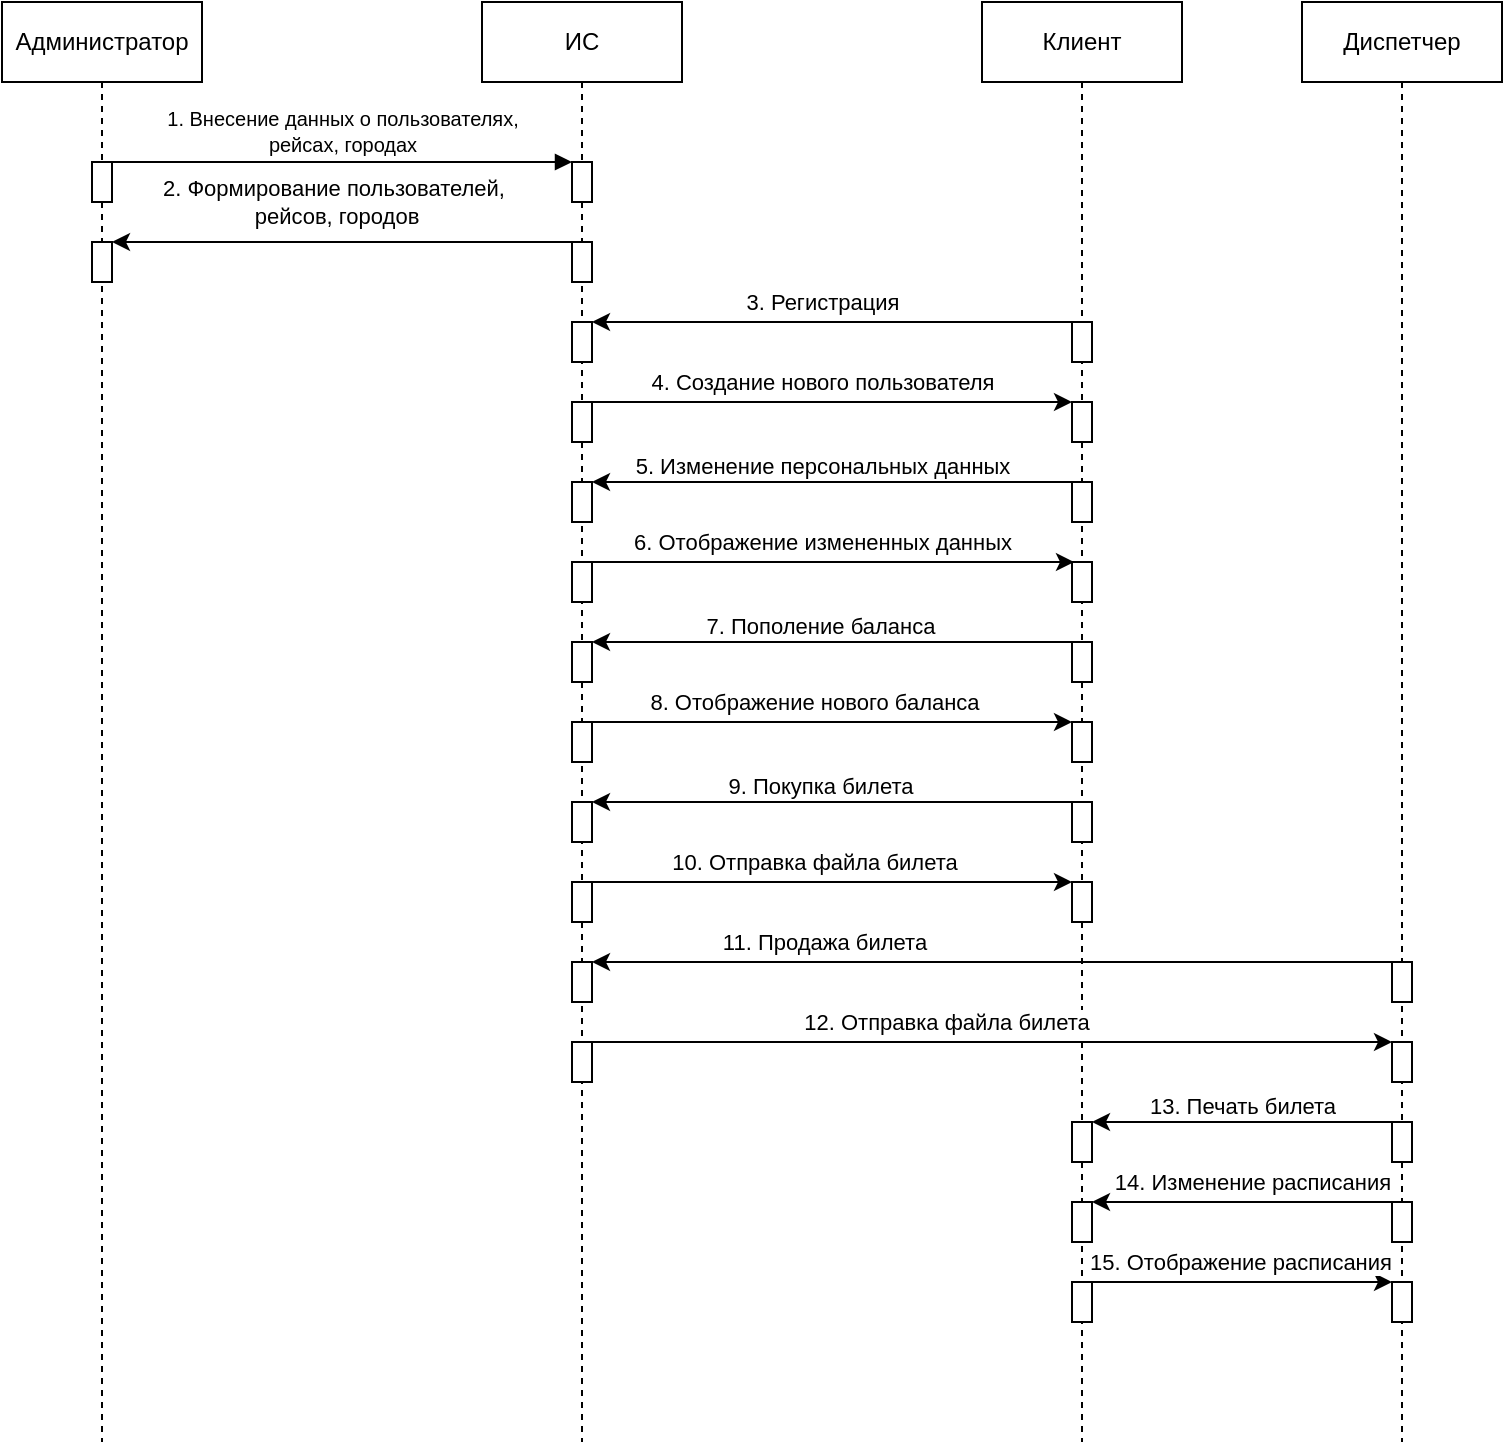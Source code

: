 <mxfile version="21.1.4" type="device">
  <diagram name="Page-1" id="2YBvvXClWsGukQMizWep">
    <mxGraphModel dx="1256" dy="1424" grid="1" gridSize="10" guides="1" tooltips="1" connect="1" arrows="1" fold="1" page="1" pageScale="1" pageWidth="850" pageHeight="1100" math="0" shadow="0">
      <root>
        <mxCell id="0" />
        <mxCell id="1" parent="0" />
        <mxCell id="aM9ryv3xv72pqoxQDRHE-1" value="Администратор" style="shape=umlLifeline;perimeter=lifelinePerimeter;whiteSpace=wrap;html=1;container=0;dropTarget=0;collapsible=0;recursiveResize=0;outlineConnect=0;portConstraint=eastwest;newEdgeStyle={&quot;edgeStyle&quot;:&quot;elbowEdgeStyle&quot;,&quot;elbow&quot;:&quot;vertical&quot;,&quot;curved&quot;:0,&quot;rounded&quot;:0};" parent="1" vertex="1">
          <mxGeometry x="40" y="40" width="100" height="720" as="geometry" />
        </mxCell>
        <mxCell id="aM9ryv3xv72pqoxQDRHE-2" value="" style="html=1;points=[];perimeter=orthogonalPerimeter;outlineConnect=0;targetShapes=umlLifeline;portConstraint=eastwest;newEdgeStyle={&quot;edgeStyle&quot;:&quot;elbowEdgeStyle&quot;,&quot;elbow&quot;:&quot;vertical&quot;,&quot;curved&quot;:0,&quot;rounded&quot;:0};" parent="aM9ryv3xv72pqoxQDRHE-1" vertex="1">
          <mxGeometry x="45" y="80" width="10" height="20" as="geometry" />
        </mxCell>
        <mxCell id="aM9ryv3xv72pqoxQDRHE-4" value="" style="html=1;points=[];perimeter=orthogonalPerimeter;outlineConnect=0;targetShapes=umlLifeline;portConstraint=eastwest;newEdgeStyle={&quot;edgeStyle&quot;:&quot;elbowEdgeStyle&quot;,&quot;elbow&quot;:&quot;vertical&quot;,&quot;curved&quot;:0,&quot;rounded&quot;:0};" parent="aM9ryv3xv72pqoxQDRHE-1" vertex="1">
          <mxGeometry x="45" y="120" width="10" height="20" as="geometry" />
        </mxCell>
        <mxCell id="aM9ryv3xv72pqoxQDRHE-5" value="Диспетчер" style="shape=umlLifeline;perimeter=lifelinePerimeter;whiteSpace=wrap;html=1;container=0;dropTarget=0;collapsible=0;recursiveResize=0;outlineConnect=0;portConstraint=eastwest;newEdgeStyle={&quot;edgeStyle&quot;:&quot;elbowEdgeStyle&quot;,&quot;elbow&quot;:&quot;vertical&quot;,&quot;curved&quot;:0,&quot;rounded&quot;:0};" parent="1" vertex="1">
          <mxGeometry x="690" y="40" width="100" height="720" as="geometry" />
        </mxCell>
        <mxCell id="aM9ryv3xv72pqoxQDRHE-6" value="" style="html=1;points=[];perimeter=orthogonalPerimeter;outlineConnect=0;targetShapes=umlLifeline;portConstraint=eastwest;newEdgeStyle={&quot;edgeStyle&quot;:&quot;elbowEdgeStyle&quot;,&quot;elbow&quot;:&quot;vertical&quot;,&quot;curved&quot;:0,&quot;rounded&quot;:0};" parent="aM9ryv3xv72pqoxQDRHE-5" vertex="1">
          <mxGeometry x="45" y="480" width="10" height="20" as="geometry" />
        </mxCell>
        <mxCell id="x9hqwlAoUdTQ803so25I-20" value="" style="html=1;points=[];perimeter=orthogonalPerimeter;outlineConnect=0;targetShapes=umlLifeline;portConstraint=eastwest;newEdgeStyle={&quot;edgeStyle&quot;:&quot;elbowEdgeStyle&quot;,&quot;elbow&quot;:&quot;vertical&quot;,&quot;curved&quot;:0,&quot;rounded&quot;:0};" vertex="1" parent="aM9ryv3xv72pqoxQDRHE-5">
          <mxGeometry x="45" y="520" width="10" height="20" as="geometry" />
        </mxCell>
        <mxCell id="x9hqwlAoUdTQ803so25I-25" value="" style="html=1;points=[];perimeter=orthogonalPerimeter;outlineConnect=0;targetShapes=umlLifeline;portConstraint=eastwest;newEdgeStyle={&quot;edgeStyle&quot;:&quot;elbowEdgeStyle&quot;,&quot;elbow&quot;:&quot;vertical&quot;,&quot;curved&quot;:0,&quot;rounded&quot;:0};" vertex="1" parent="aM9ryv3xv72pqoxQDRHE-5">
          <mxGeometry x="45" y="560" width="10" height="20" as="geometry" />
        </mxCell>
        <mxCell id="x9hqwlAoUdTQ803so25I-26" value="" style="html=1;points=[];perimeter=orthogonalPerimeter;outlineConnect=0;targetShapes=umlLifeline;portConstraint=eastwest;newEdgeStyle={&quot;edgeStyle&quot;:&quot;elbowEdgeStyle&quot;,&quot;elbow&quot;:&quot;vertical&quot;,&quot;curved&quot;:0,&quot;rounded&quot;:0};" vertex="1" parent="aM9ryv3xv72pqoxQDRHE-5">
          <mxGeometry x="45" y="600" width="10" height="20" as="geometry" />
        </mxCell>
        <mxCell id="x9hqwlAoUdTQ803so25I-27" value="" style="html=1;points=[];perimeter=orthogonalPerimeter;outlineConnect=0;targetShapes=umlLifeline;portConstraint=eastwest;newEdgeStyle={&quot;edgeStyle&quot;:&quot;elbowEdgeStyle&quot;,&quot;elbow&quot;:&quot;vertical&quot;,&quot;curved&quot;:0,&quot;rounded&quot;:0};" vertex="1" parent="aM9ryv3xv72pqoxQDRHE-5">
          <mxGeometry x="45" y="640" width="10" height="20" as="geometry" />
        </mxCell>
        <mxCell id="aM9ryv3xv72pqoxQDRHE-7" value="&lt;font style=&quot;font-size: 10px;&quot;&gt;1. Внесение данных о пользователях, &lt;br&gt;рейсах, городах&lt;/font&gt;" style="html=1;verticalAlign=bottom;endArrow=block;edgeStyle=elbowEdgeStyle;elbow=vertical;curved=0;rounded=0;" parent="1" source="aM9ryv3xv72pqoxQDRHE-2" target="39HhUViDiwwK5Iz8s8_C-10" edge="1">
          <mxGeometry relative="1" as="geometry">
            <mxPoint x="195" y="130" as="sourcePoint" />
            <Array as="points">
              <mxPoint x="180" y="120" />
            </Array>
            <mxPoint x="300" y="120" as="targetPoint" />
            <mxPoint as="offset" />
          </mxGeometry>
        </mxCell>
        <mxCell id="39HhUViDiwwK5Iz8s8_C-1" value="Клиент" style="shape=umlLifeline;perimeter=lifelinePerimeter;whiteSpace=wrap;html=1;container=0;dropTarget=0;collapsible=0;recursiveResize=0;outlineConnect=0;portConstraint=eastwest;newEdgeStyle={&quot;edgeStyle&quot;:&quot;elbowEdgeStyle&quot;,&quot;elbow&quot;:&quot;vertical&quot;,&quot;curved&quot;:0,&quot;rounded&quot;:0};" parent="1" vertex="1">
          <mxGeometry x="530" y="40" width="100" height="720" as="geometry" />
        </mxCell>
        <mxCell id="39HhUViDiwwK5Iz8s8_C-2" value="" style="html=1;points=[];perimeter=orthogonalPerimeter;outlineConnect=0;targetShapes=umlLifeline;portConstraint=eastwest;newEdgeStyle={&quot;edgeStyle&quot;:&quot;elbowEdgeStyle&quot;,&quot;elbow&quot;:&quot;vertical&quot;,&quot;curved&quot;:0,&quot;rounded&quot;:0};" parent="39HhUViDiwwK5Iz8s8_C-1" vertex="1">
          <mxGeometry x="45" y="160" width="10" height="20" as="geometry" />
        </mxCell>
        <mxCell id="39HhUViDiwwK5Iz8s8_C-16" value="" style="html=1;points=[];perimeter=orthogonalPerimeter;outlineConnect=0;targetShapes=umlLifeline;portConstraint=eastwest;newEdgeStyle={&quot;edgeStyle&quot;:&quot;elbowEdgeStyle&quot;,&quot;elbow&quot;:&quot;vertical&quot;,&quot;curved&quot;:0,&quot;rounded&quot;:0};" parent="39HhUViDiwwK5Iz8s8_C-1" vertex="1">
          <mxGeometry x="45" y="200" width="10" height="20" as="geometry" />
        </mxCell>
        <mxCell id="39HhUViDiwwK5Iz8s8_C-19" value="" style="html=1;points=[];perimeter=orthogonalPerimeter;outlineConnect=0;targetShapes=umlLifeline;portConstraint=eastwest;newEdgeStyle={&quot;edgeStyle&quot;:&quot;elbowEdgeStyle&quot;,&quot;elbow&quot;:&quot;vertical&quot;,&quot;curved&quot;:0,&quot;rounded&quot;:0};" parent="39HhUViDiwwK5Iz8s8_C-1" vertex="1">
          <mxGeometry x="45" y="240" width="10" height="20" as="geometry" />
        </mxCell>
        <mxCell id="39HhUViDiwwK5Iz8s8_C-25" value="" style="html=1;points=[];perimeter=orthogonalPerimeter;outlineConnect=0;targetShapes=umlLifeline;portConstraint=eastwest;newEdgeStyle={&quot;edgeStyle&quot;:&quot;elbowEdgeStyle&quot;,&quot;elbow&quot;:&quot;vertical&quot;,&quot;curved&quot;:0,&quot;rounded&quot;:0};" parent="39HhUViDiwwK5Iz8s8_C-1" vertex="1">
          <mxGeometry x="45" y="280" width="10" height="20" as="geometry" />
        </mxCell>
        <mxCell id="39HhUViDiwwK5Iz8s8_C-29" value="" style="html=1;points=[];perimeter=orthogonalPerimeter;outlineConnect=0;targetShapes=umlLifeline;portConstraint=eastwest;newEdgeStyle={&quot;edgeStyle&quot;:&quot;elbowEdgeStyle&quot;,&quot;elbow&quot;:&quot;vertical&quot;,&quot;curved&quot;:0,&quot;rounded&quot;:0};" parent="39HhUViDiwwK5Iz8s8_C-1" vertex="1">
          <mxGeometry x="45" y="320" width="10" height="20" as="geometry" />
        </mxCell>
        <mxCell id="39HhUViDiwwK5Iz8s8_C-34" value="" style="html=1;points=[];perimeter=orthogonalPerimeter;outlineConnect=0;targetShapes=umlLifeline;portConstraint=eastwest;newEdgeStyle={&quot;edgeStyle&quot;:&quot;elbowEdgeStyle&quot;,&quot;elbow&quot;:&quot;vertical&quot;,&quot;curved&quot;:0,&quot;rounded&quot;:0};" parent="39HhUViDiwwK5Iz8s8_C-1" vertex="1">
          <mxGeometry x="45" y="360" width="10" height="20" as="geometry" />
        </mxCell>
        <mxCell id="x9hqwlAoUdTQ803so25I-1" value="" style="html=1;points=[];perimeter=orthogonalPerimeter;outlineConnect=0;targetShapes=umlLifeline;portConstraint=eastwest;newEdgeStyle={&quot;edgeStyle&quot;:&quot;elbowEdgeStyle&quot;,&quot;elbow&quot;:&quot;vertical&quot;,&quot;curved&quot;:0,&quot;rounded&quot;:0};" vertex="1" parent="39HhUViDiwwK5Iz8s8_C-1">
          <mxGeometry x="45" y="400" width="10" height="20" as="geometry" />
        </mxCell>
        <mxCell id="x9hqwlAoUdTQ803so25I-7" value="" style="html=1;points=[];perimeter=orthogonalPerimeter;outlineConnect=0;targetShapes=umlLifeline;portConstraint=eastwest;newEdgeStyle={&quot;edgeStyle&quot;:&quot;elbowEdgeStyle&quot;,&quot;elbow&quot;:&quot;vertical&quot;,&quot;curved&quot;:0,&quot;rounded&quot;:0};" vertex="1" parent="39HhUViDiwwK5Iz8s8_C-1">
          <mxGeometry x="45" y="440" width="10" height="20" as="geometry" />
        </mxCell>
        <mxCell id="x9hqwlAoUdTQ803so25I-17" value="" style="html=1;points=[];perimeter=orthogonalPerimeter;outlineConnect=0;targetShapes=umlLifeline;portConstraint=eastwest;newEdgeStyle={&quot;edgeStyle&quot;:&quot;elbowEdgeStyle&quot;,&quot;elbow&quot;:&quot;vertical&quot;,&quot;curved&quot;:0,&quot;rounded&quot;:0};" vertex="1" parent="39HhUViDiwwK5Iz8s8_C-1">
          <mxGeometry x="45" y="560" width="10" height="20" as="geometry" />
        </mxCell>
        <mxCell id="x9hqwlAoUdTQ803so25I-29" value="" style="html=1;points=[];perimeter=orthogonalPerimeter;outlineConnect=0;targetShapes=umlLifeline;portConstraint=eastwest;newEdgeStyle={&quot;edgeStyle&quot;:&quot;elbowEdgeStyle&quot;,&quot;elbow&quot;:&quot;vertical&quot;,&quot;curved&quot;:0,&quot;rounded&quot;:0};" vertex="1" parent="39HhUViDiwwK5Iz8s8_C-1">
          <mxGeometry x="45" y="600" width="10" height="20" as="geometry" />
        </mxCell>
        <mxCell id="x9hqwlAoUdTQ803so25I-30" value="" style="html=1;points=[];perimeter=orthogonalPerimeter;outlineConnect=0;targetShapes=umlLifeline;portConstraint=eastwest;newEdgeStyle={&quot;edgeStyle&quot;:&quot;elbowEdgeStyle&quot;,&quot;elbow&quot;:&quot;vertical&quot;,&quot;curved&quot;:0,&quot;rounded&quot;:0};" vertex="1" parent="39HhUViDiwwK5Iz8s8_C-1">
          <mxGeometry x="45" y="640" width="10" height="20" as="geometry" />
        </mxCell>
        <mxCell id="39HhUViDiwwK5Iz8s8_C-8" value="3. Регистрация" style="endArrow=classic;html=1;rounded=0;" parent="1" target="39HhUViDiwwK5Iz8s8_C-14" edge="1">
          <mxGeometry x="0.042" y="-10" width="50" height="50" relative="1" as="geometry">
            <mxPoint x="575" y="200" as="sourcePoint" />
            <mxPoint x="400" y="200" as="targetPoint" />
            <mxPoint as="offset" />
          </mxGeometry>
        </mxCell>
        <mxCell id="39HhUViDiwwK5Iz8s8_C-9" value="ИС" style="shape=umlLifeline;perimeter=lifelinePerimeter;whiteSpace=wrap;html=1;container=0;dropTarget=0;collapsible=0;recursiveResize=0;outlineConnect=0;portConstraint=eastwest;newEdgeStyle={&quot;edgeStyle&quot;:&quot;elbowEdgeStyle&quot;,&quot;elbow&quot;:&quot;vertical&quot;,&quot;curved&quot;:0,&quot;rounded&quot;:0};" parent="1" vertex="1">
          <mxGeometry x="280" y="40" width="100" height="720" as="geometry" />
        </mxCell>
        <mxCell id="39HhUViDiwwK5Iz8s8_C-10" value="" style="html=1;points=[];perimeter=orthogonalPerimeter;outlineConnect=0;targetShapes=umlLifeline;portConstraint=eastwest;newEdgeStyle={&quot;edgeStyle&quot;:&quot;elbowEdgeStyle&quot;,&quot;elbow&quot;:&quot;vertical&quot;,&quot;curved&quot;:0,&quot;rounded&quot;:0};" parent="39HhUViDiwwK5Iz8s8_C-9" vertex="1">
          <mxGeometry x="45" y="80" width="10" height="20" as="geometry" />
        </mxCell>
        <mxCell id="39HhUViDiwwK5Iz8s8_C-11" value="" style="html=1;points=[];perimeter=orthogonalPerimeter;outlineConnect=0;targetShapes=umlLifeline;portConstraint=eastwest;newEdgeStyle={&quot;edgeStyle&quot;:&quot;elbowEdgeStyle&quot;,&quot;elbow&quot;:&quot;vertical&quot;,&quot;curved&quot;:0,&quot;rounded&quot;:0};" parent="39HhUViDiwwK5Iz8s8_C-9" vertex="1">
          <mxGeometry x="45" y="120" width="10" height="20" as="geometry" />
        </mxCell>
        <mxCell id="39HhUViDiwwK5Iz8s8_C-14" value="" style="html=1;points=[];perimeter=orthogonalPerimeter;outlineConnect=0;targetShapes=umlLifeline;portConstraint=eastwest;newEdgeStyle={&quot;edgeStyle&quot;:&quot;elbowEdgeStyle&quot;,&quot;elbow&quot;:&quot;vertical&quot;,&quot;curved&quot;:0,&quot;rounded&quot;:0};" parent="39HhUViDiwwK5Iz8s8_C-9" vertex="1">
          <mxGeometry x="45" y="160" width="10" height="20" as="geometry" />
        </mxCell>
        <mxCell id="39HhUViDiwwK5Iz8s8_C-23" style="edgeStyle=elbowEdgeStyle;rounded=0;orthogonalLoop=1;jettySize=auto;html=1;elbow=vertical;curved=0;" parent="39HhUViDiwwK5Iz8s8_C-9" source="39HhUViDiwwK5Iz8s8_C-15" target="39HhUViDiwwK5Iz8s8_C-9" edge="1">
          <mxGeometry relative="1" as="geometry" />
        </mxCell>
        <mxCell id="39HhUViDiwwK5Iz8s8_C-15" value="" style="html=1;points=[];perimeter=orthogonalPerimeter;outlineConnect=0;targetShapes=umlLifeline;portConstraint=eastwest;newEdgeStyle={&quot;edgeStyle&quot;:&quot;elbowEdgeStyle&quot;,&quot;elbow&quot;:&quot;vertical&quot;,&quot;curved&quot;:0,&quot;rounded&quot;:0};" parent="39HhUViDiwwK5Iz8s8_C-9" vertex="1">
          <mxGeometry x="45" y="200" width="10" height="20" as="geometry" />
        </mxCell>
        <mxCell id="39HhUViDiwwK5Iz8s8_C-20" value="" style="html=1;points=[];perimeter=orthogonalPerimeter;outlineConnect=0;targetShapes=umlLifeline;portConstraint=eastwest;newEdgeStyle={&quot;edgeStyle&quot;:&quot;elbowEdgeStyle&quot;,&quot;elbow&quot;:&quot;vertical&quot;,&quot;curved&quot;:0,&quot;rounded&quot;:0};" parent="39HhUViDiwwK5Iz8s8_C-9" vertex="1">
          <mxGeometry x="45" y="240" width="10" height="20" as="geometry" />
        </mxCell>
        <mxCell id="39HhUViDiwwK5Iz8s8_C-24" value="" style="html=1;points=[];perimeter=orthogonalPerimeter;outlineConnect=0;targetShapes=umlLifeline;portConstraint=eastwest;newEdgeStyle={&quot;edgeStyle&quot;:&quot;elbowEdgeStyle&quot;,&quot;elbow&quot;:&quot;vertical&quot;,&quot;curved&quot;:0,&quot;rounded&quot;:0};" parent="39HhUViDiwwK5Iz8s8_C-9" vertex="1">
          <mxGeometry x="45" y="280" width="10" height="20" as="geometry" />
        </mxCell>
        <mxCell id="39HhUViDiwwK5Iz8s8_C-30" value="" style="html=1;points=[];perimeter=orthogonalPerimeter;outlineConnect=0;targetShapes=umlLifeline;portConstraint=eastwest;newEdgeStyle={&quot;edgeStyle&quot;:&quot;elbowEdgeStyle&quot;,&quot;elbow&quot;:&quot;vertical&quot;,&quot;curved&quot;:0,&quot;rounded&quot;:0};" parent="39HhUViDiwwK5Iz8s8_C-9" vertex="1">
          <mxGeometry x="45" y="320" width="10" height="20" as="geometry" />
        </mxCell>
        <mxCell id="39HhUViDiwwK5Iz8s8_C-35" value="" style="html=1;points=[];perimeter=orthogonalPerimeter;outlineConnect=0;targetShapes=umlLifeline;portConstraint=eastwest;newEdgeStyle={&quot;edgeStyle&quot;:&quot;elbowEdgeStyle&quot;,&quot;elbow&quot;:&quot;vertical&quot;,&quot;curved&quot;:0,&quot;rounded&quot;:0};" parent="39HhUViDiwwK5Iz8s8_C-9" vertex="1">
          <mxGeometry x="45" y="360" width="10" height="20" as="geometry" />
        </mxCell>
        <mxCell id="x9hqwlAoUdTQ803so25I-2" value="" style="html=1;points=[];perimeter=orthogonalPerimeter;outlineConnect=0;targetShapes=umlLifeline;portConstraint=eastwest;newEdgeStyle={&quot;edgeStyle&quot;:&quot;elbowEdgeStyle&quot;,&quot;elbow&quot;:&quot;vertical&quot;,&quot;curved&quot;:0,&quot;rounded&quot;:0};" vertex="1" parent="39HhUViDiwwK5Iz8s8_C-9">
          <mxGeometry x="45" y="400" width="10" height="20" as="geometry" />
        </mxCell>
        <mxCell id="x9hqwlAoUdTQ803so25I-6" value="" style="html=1;points=[];perimeter=orthogonalPerimeter;outlineConnect=0;targetShapes=umlLifeline;portConstraint=eastwest;newEdgeStyle={&quot;edgeStyle&quot;:&quot;elbowEdgeStyle&quot;,&quot;elbow&quot;:&quot;vertical&quot;,&quot;curved&quot;:0,&quot;rounded&quot;:0};" vertex="1" parent="39HhUViDiwwK5Iz8s8_C-9">
          <mxGeometry x="45" y="440" width="10" height="20" as="geometry" />
        </mxCell>
        <mxCell id="x9hqwlAoUdTQ803so25I-10" value="" style="html=1;points=[];perimeter=orthogonalPerimeter;outlineConnect=0;targetShapes=umlLifeline;portConstraint=eastwest;newEdgeStyle={&quot;edgeStyle&quot;:&quot;elbowEdgeStyle&quot;,&quot;elbow&quot;:&quot;vertical&quot;,&quot;curved&quot;:0,&quot;rounded&quot;:0};" vertex="1" parent="39HhUViDiwwK5Iz8s8_C-9">
          <mxGeometry x="45" y="480" width="10" height="20" as="geometry" />
        </mxCell>
        <mxCell id="x9hqwlAoUdTQ803so25I-16" value="" style="html=1;points=[];perimeter=orthogonalPerimeter;outlineConnect=0;targetShapes=umlLifeline;portConstraint=eastwest;newEdgeStyle={&quot;edgeStyle&quot;:&quot;elbowEdgeStyle&quot;,&quot;elbow&quot;:&quot;vertical&quot;,&quot;curved&quot;:0,&quot;rounded&quot;:0};" vertex="1" parent="39HhUViDiwwK5Iz8s8_C-9">
          <mxGeometry x="45" y="520" width="10" height="20" as="geometry" />
        </mxCell>
        <mxCell id="39HhUViDiwwK5Iz8s8_C-12" value="" style="endArrow=classic;html=1;rounded=0;" parent="1" target="aM9ryv3xv72pqoxQDRHE-4" edge="1">
          <mxGeometry width="50" height="50" relative="1" as="geometry">
            <mxPoint x="325" y="160" as="sourcePoint" />
            <mxPoint x="180" y="170" as="targetPoint" />
          </mxGeometry>
        </mxCell>
        <mxCell id="39HhUViDiwwK5Iz8s8_C-13" value="2. Формирование пользователей,&amp;nbsp;&lt;br&gt;рейсов, городов" style="edgeLabel;html=1;align=center;verticalAlign=middle;resizable=0;points=[];" parent="39HhUViDiwwK5Iz8s8_C-12" vertex="1" connectable="0">
          <mxGeometry x="0.324" y="1" relative="1" as="geometry">
            <mxPoint x="34" y="-21" as="offset" />
          </mxGeometry>
        </mxCell>
        <mxCell id="39HhUViDiwwK5Iz8s8_C-17" value="" style="endArrow=classic;html=1;rounded=0;" parent="1" source="39HhUViDiwwK5Iz8s8_C-9" target="39HhUViDiwwK5Iz8s8_C-16" edge="1">
          <mxGeometry width="50" height="50" relative="1" as="geometry">
            <mxPoint x="380" y="290" as="sourcePoint" />
            <mxPoint x="430" y="240" as="targetPoint" />
            <Array as="points">
              <mxPoint x="490" y="240" />
            </Array>
          </mxGeometry>
        </mxCell>
        <mxCell id="39HhUViDiwwK5Iz8s8_C-18" value="4. Создание нового пользователя" style="edgeLabel;html=1;align=center;verticalAlign=middle;resizable=0;points=[];" parent="39HhUViDiwwK5Iz8s8_C-17" vertex="1" connectable="0">
          <mxGeometry x="0.516" y="1" relative="1" as="geometry">
            <mxPoint x="-66" y="-9" as="offset" />
          </mxGeometry>
        </mxCell>
        <mxCell id="39HhUViDiwwK5Iz8s8_C-21" value="" style="endArrow=classic;html=1;rounded=0;" parent="1" source="39HhUViDiwwK5Iz8s8_C-1" target="39HhUViDiwwK5Iz8s8_C-20" edge="1">
          <mxGeometry width="50" height="50" relative="1" as="geometry">
            <mxPoint x="340" y="250" as="sourcePoint" />
            <mxPoint x="585" y="250" as="targetPoint" />
            <Array as="points">
              <mxPoint x="350" y="280" />
            </Array>
          </mxGeometry>
        </mxCell>
        <mxCell id="39HhUViDiwwK5Iz8s8_C-22" value="5. Изменение персональных данных" style="edgeLabel;html=1;align=center;verticalAlign=middle;resizable=0;points=[];" parent="39HhUViDiwwK5Iz8s8_C-21" vertex="1" connectable="0">
          <mxGeometry x="0.516" y="1" relative="1" as="geometry">
            <mxPoint x="56" y="-9" as="offset" />
          </mxGeometry>
        </mxCell>
        <mxCell id="39HhUViDiwwK5Iz8s8_C-26" value="" style="endArrow=classic;html=1;rounded=0;" parent="1" source="39HhUViDiwwK5Iz8s8_C-24" edge="1">
          <mxGeometry width="50" height="50" relative="1" as="geometry">
            <mxPoint x="450" y="310" as="sourcePoint" />
            <mxPoint x="576" y="320" as="targetPoint" />
          </mxGeometry>
        </mxCell>
        <mxCell id="39HhUViDiwwK5Iz8s8_C-28" value="6. Отображение измененных данных" style="edgeLabel;html=1;align=center;verticalAlign=middle;resizable=0;points=[];" parent="39HhUViDiwwK5Iz8s8_C-26" vertex="1" connectable="0">
          <mxGeometry x="-0.175" relative="1" as="geometry">
            <mxPoint x="15" y="-10" as="offset" />
          </mxGeometry>
        </mxCell>
        <mxCell id="39HhUViDiwwK5Iz8s8_C-32" value="" style="endArrow=classic;html=1;rounded=0;" parent="1" edge="1" target="39HhUViDiwwK5Iz8s8_C-30">
          <mxGeometry width="50" height="50" relative="1" as="geometry">
            <mxPoint x="575" y="360" as="sourcePoint" />
            <mxPoint x="330" y="360" as="targetPoint" />
          </mxGeometry>
        </mxCell>
        <mxCell id="39HhUViDiwwK5Iz8s8_C-33" value="7. Пополение баланса" style="edgeLabel;html=1;align=center;verticalAlign=middle;resizable=0;points=[];" parent="39HhUViDiwwK5Iz8s8_C-32" vertex="1" connectable="0">
          <mxGeometry x="0.516" y="1" relative="1" as="geometry">
            <mxPoint x="56" y="-9" as="offset" />
          </mxGeometry>
        </mxCell>
        <mxCell id="39HhUViDiwwK5Iz8s8_C-36" value="" style="endArrow=classic;html=1;rounded=0;" parent="1" edge="1" target="39HhUViDiwwK5Iz8s8_C-34">
          <mxGeometry width="50" height="50" relative="1" as="geometry">
            <mxPoint x="330" y="400" as="sourcePoint" />
            <mxPoint x="571" y="400" as="targetPoint" />
          </mxGeometry>
        </mxCell>
        <mxCell id="39HhUViDiwwK5Iz8s8_C-37" value="8. Отображение нового баланса" style="edgeLabel;html=1;align=center;verticalAlign=middle;resizable=0;points=[];" parent="39HhUViDiwwK5Iz8s8_C-36" vertex="1" connectable="0">
          <mxGeometry x="-0.175" relative="1" as="geometry">
            <mxPoint x="15" y="-10" as="offset" />
          </mxGeometry>
        </mxCell>
        <mxCell id="x9hqwlAoUdTQ803so25I-3" value="" style="endArrow=classic;html=1;rounded=0;" edge="1" parent="1" target="x9hqwlAoUdTQ803so25I-2">
          <mxGeometry width="50" height="50" relative="1" as="geometry">
            <mxPoint x="575" y="440" as="sourcePoint" />
            <mxPoint x="330" y="440" as="targetPoint" />
          </mxGeometry>
        </mxCell>
        <mxCell id="x9hqwlAoUdTQ803so25I-4" value="9. Покупка билета" style="edgeLabel;html=1;align=center;verticalAlign=middle;resizable=0;points=[];" vertex="1" connectable="0" parent="x9hqwlAoUdTQ803so25I-3">
          <mxGeometry x="0.516" y="1" relative="1" as="geometry">
            <mxPoint x="56" y="-9" as="offset" />
          </mxGeometry>
        </mxCell>
        <mxCell id="x9hqwlAoUdTQ803so25I-8" value="" style="endArrow=classic;html=1;rounded=0;" edge="1" parent="1" target="x9hqwlAoUdTQ803so25I-7">
          <mxGeometry width="50" height="50" relative="1" as="geometry">
            <mxPoint x="330" y="480" as="sourcePoint" />
            <mxPoint x="571" y="480" as="targetPoint" />
          </mxGeometry>
        </mxCell>
        <mxCell id="x9hqwlAoUdTQ803so25I-9" value="10. Отправка файла билета" style="edgeLabel;html=1;align=center;verticalAlign=middle;resizable=0;points=[];" vertex="1" connectable="0" parent="x9hqwlAoUdTQ803so25I-8">
          <mxGeometry x="-0.175" relative="1" as="geometry">
            <mxPoint x="15" y="-10" as="offset" />
          </mxGeometry>
        </mxCell>
        <mxCell id="x9hqwlAoUdTQ803so25I-13" value="" style="endArrow=classic;html=1;rounded=0;" edge="1" parent="1" source="aM9ryv3xv72pqoxQDRHE-5" target="x9hqwlAoUdTQ803so25I-10">
          <mxGeometry width="50" height="50" relative="1" as="geometry">
            <mxPoint x="575" y="520" as="sourcePoint" />
            <mxPoint x="330" y="520" as="targetPoint" />
          </mxGeometry>
        </mxCell>
        <mxCell id="x9hqwlAoUdTQ803so25I-15" value="11. Продажа билета" style="edgeLabel;html=1;align=center;verticalAlign=middle;resizable=0;points=[];" vertex="1" connectable="0" parent="x9hqwlAoUdTQ803so25I-13">
          <mxGeometry x="0.039" relative="1" as="geometry">
            <mxPoint x="-79" y="-10" as="offset" />
          </mxGeometry>
        </mxCell>
        <mxCell id="x9hqwlAoUdTQ803so25I-18" value="" style="endArrow=classic;html=1;rounded=0;" edge="1" parent="1" target="x9hqwlAoUdTQ803so25I-20">
          <mxGeometry width="50" height="50" relative="1" as="geometry">
            <mxPoint x="330" y="560" as="sourcePoint" />
            <mxPoint x="730" y="560" as="targetPoint" />
          </mxGeometry>
        </mxCell>
        <mxCell id="x9hqwlAoUdTQ803so25I-19" value="12. Отправка файла билета" style="edgeLabel;html=1;align=center;verticalAlign=middle;resizable=0;points=[];" vertex="1" connectable="0" parent="x9hqwlAoUdTQ803so25I-18">
          <mxGeometry x="-0.175" relative="1" as="geometry">
            <mxPoint x="15" y="-10" as="offset" />
          </mxGeometry>
        </mxCell>
        <mxCell id="x9hqwlAoUdTQ803so25I-23" value="" style="endArrow=classic;html=1;rounded=0;" edge="1" parent="1" target="x9hqwlAoUdTQ803so25I-17">
          <mxGeometry width="50" height="50" relative="1" as="geometry">
            <mxPoint x="740" y="600" as="sourcePoint" />
            <mxPoint x="500" y="600" as="targetPoint" />
          </mxGeometry>
        </mxCell>
        <mxCell id="x9hqwlAoUdTQ803so25I-24" value="13. Печать билета" style="edgeLabel;html=1;align=center;verticalAlign=middle;resizable=0;points=[];" vertex="1" connectable="0" parent="x9hqwlAoUdTQ803so25I-23">
          <mxGeometry x="0.516" y="1" relative="1" as="geometry">
            <mxPoint x="37" y="-9" as="offset" />
          </mxGeometry>
        </mxCell>
        <mxCell id="x9hqwlAoUdTQ803so25I-34" value="" style="endArrow=classic;html=1;rounded=0;" edge="1" parent="1" target="x9hqwlAoUdTQ803so25I-29">
          <mxGeometry width="50" height="50" relative="1" as="geometry">
            <mxPoint x="735" y="640" as="sourcePoint" />
            <mxPoint x="580" y="640" as="targetPoint" />
          </mxGeometry>
        </mxCell>
        <mxCell id="x9hqwlAoUdTQ803so25I-35" value="14. Изменение расписания" style="edgeLabel;html=1;align=center;verticalAlign=middle;resizable=0;points=[];" vertex="1" connectable="0" parent="x9hqwlAoUdTQ803so25I-34">
          <mxGeometry x="0.516" y="1" relative="1" as="geometry">
            <mxPoint x="43" y="-11" as="offset" />
          </mxGeometry>
        </mxCell>
        <mxCell id="x9hqwlAoUdTQ803so25I-36" value="" style="endArrow=classic;html=1;rounded=0;" edge="1" parent="1" target="x9hqwlAoUdTQ803so25I-27">
          <mxGeometry width="50" height="50" relative="1" as="geometry">
            <mxPoint x="580" y="680" as="sourcePoint" />
            <mxPoint x="825" y="680" as="targetPoint" />
          </mxGeometry>
        </mxCell>
        <mxCell id="x9hqwlAoUdTQ803so25I-37" value="15. Отображение расписания" style="edgeLabel;html=1;align=center;verticalAlign=middle;resizable=0;points=[];" vertex="1" connectable="0" parent="x9hqwlAoUdTQ803so25I-36">
          <mxGeometry x="-0.175" relative="1" as="geometry">
            <mxPoint x="15" y="-10" as="offset" />
          </mxGeometry>
        </mxCell>
      </root>
    </mxGraphModel>
  </diagram>
</mxfile>
